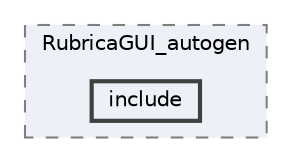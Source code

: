 digraph "build/Desktop_Qt_6_8_1_MinGW_64_bit-Debug/RubricaGUI_autogen/include"
{
 // LATEX_PDF_SIZE
  bgcolor="transparent";
  edge [fontname=Helvetica,fontsize=10,labelfontname=Helvetica,labelfontsize=10];
  node [fontname=Helvetica,fontsize=10,shape=box,height=0.2,width=0.4];
  compound=true
  subgraph clusterdir_8450922124b3001cc841af90e3eddbed {
    graph [ bgcolor="#edf0f7", pencolor="grey50", label="RubricaGUI_autogen", fontname=Helvetica,fontsize=10 style="filled,dashed", URL="dir_8450922124b3001cc841af90e3eddbed.html",tooltip=""]
  dir_517341e7eb3e9d0e0ba5f485aea6d53c [label="include", fillcolor="#edf0f7", color="grey25", style="filled,bold", URL="dir_517341e7eb3e9d0e0ba5f485aea6d53c.html",tooltip=""];
  }
}
